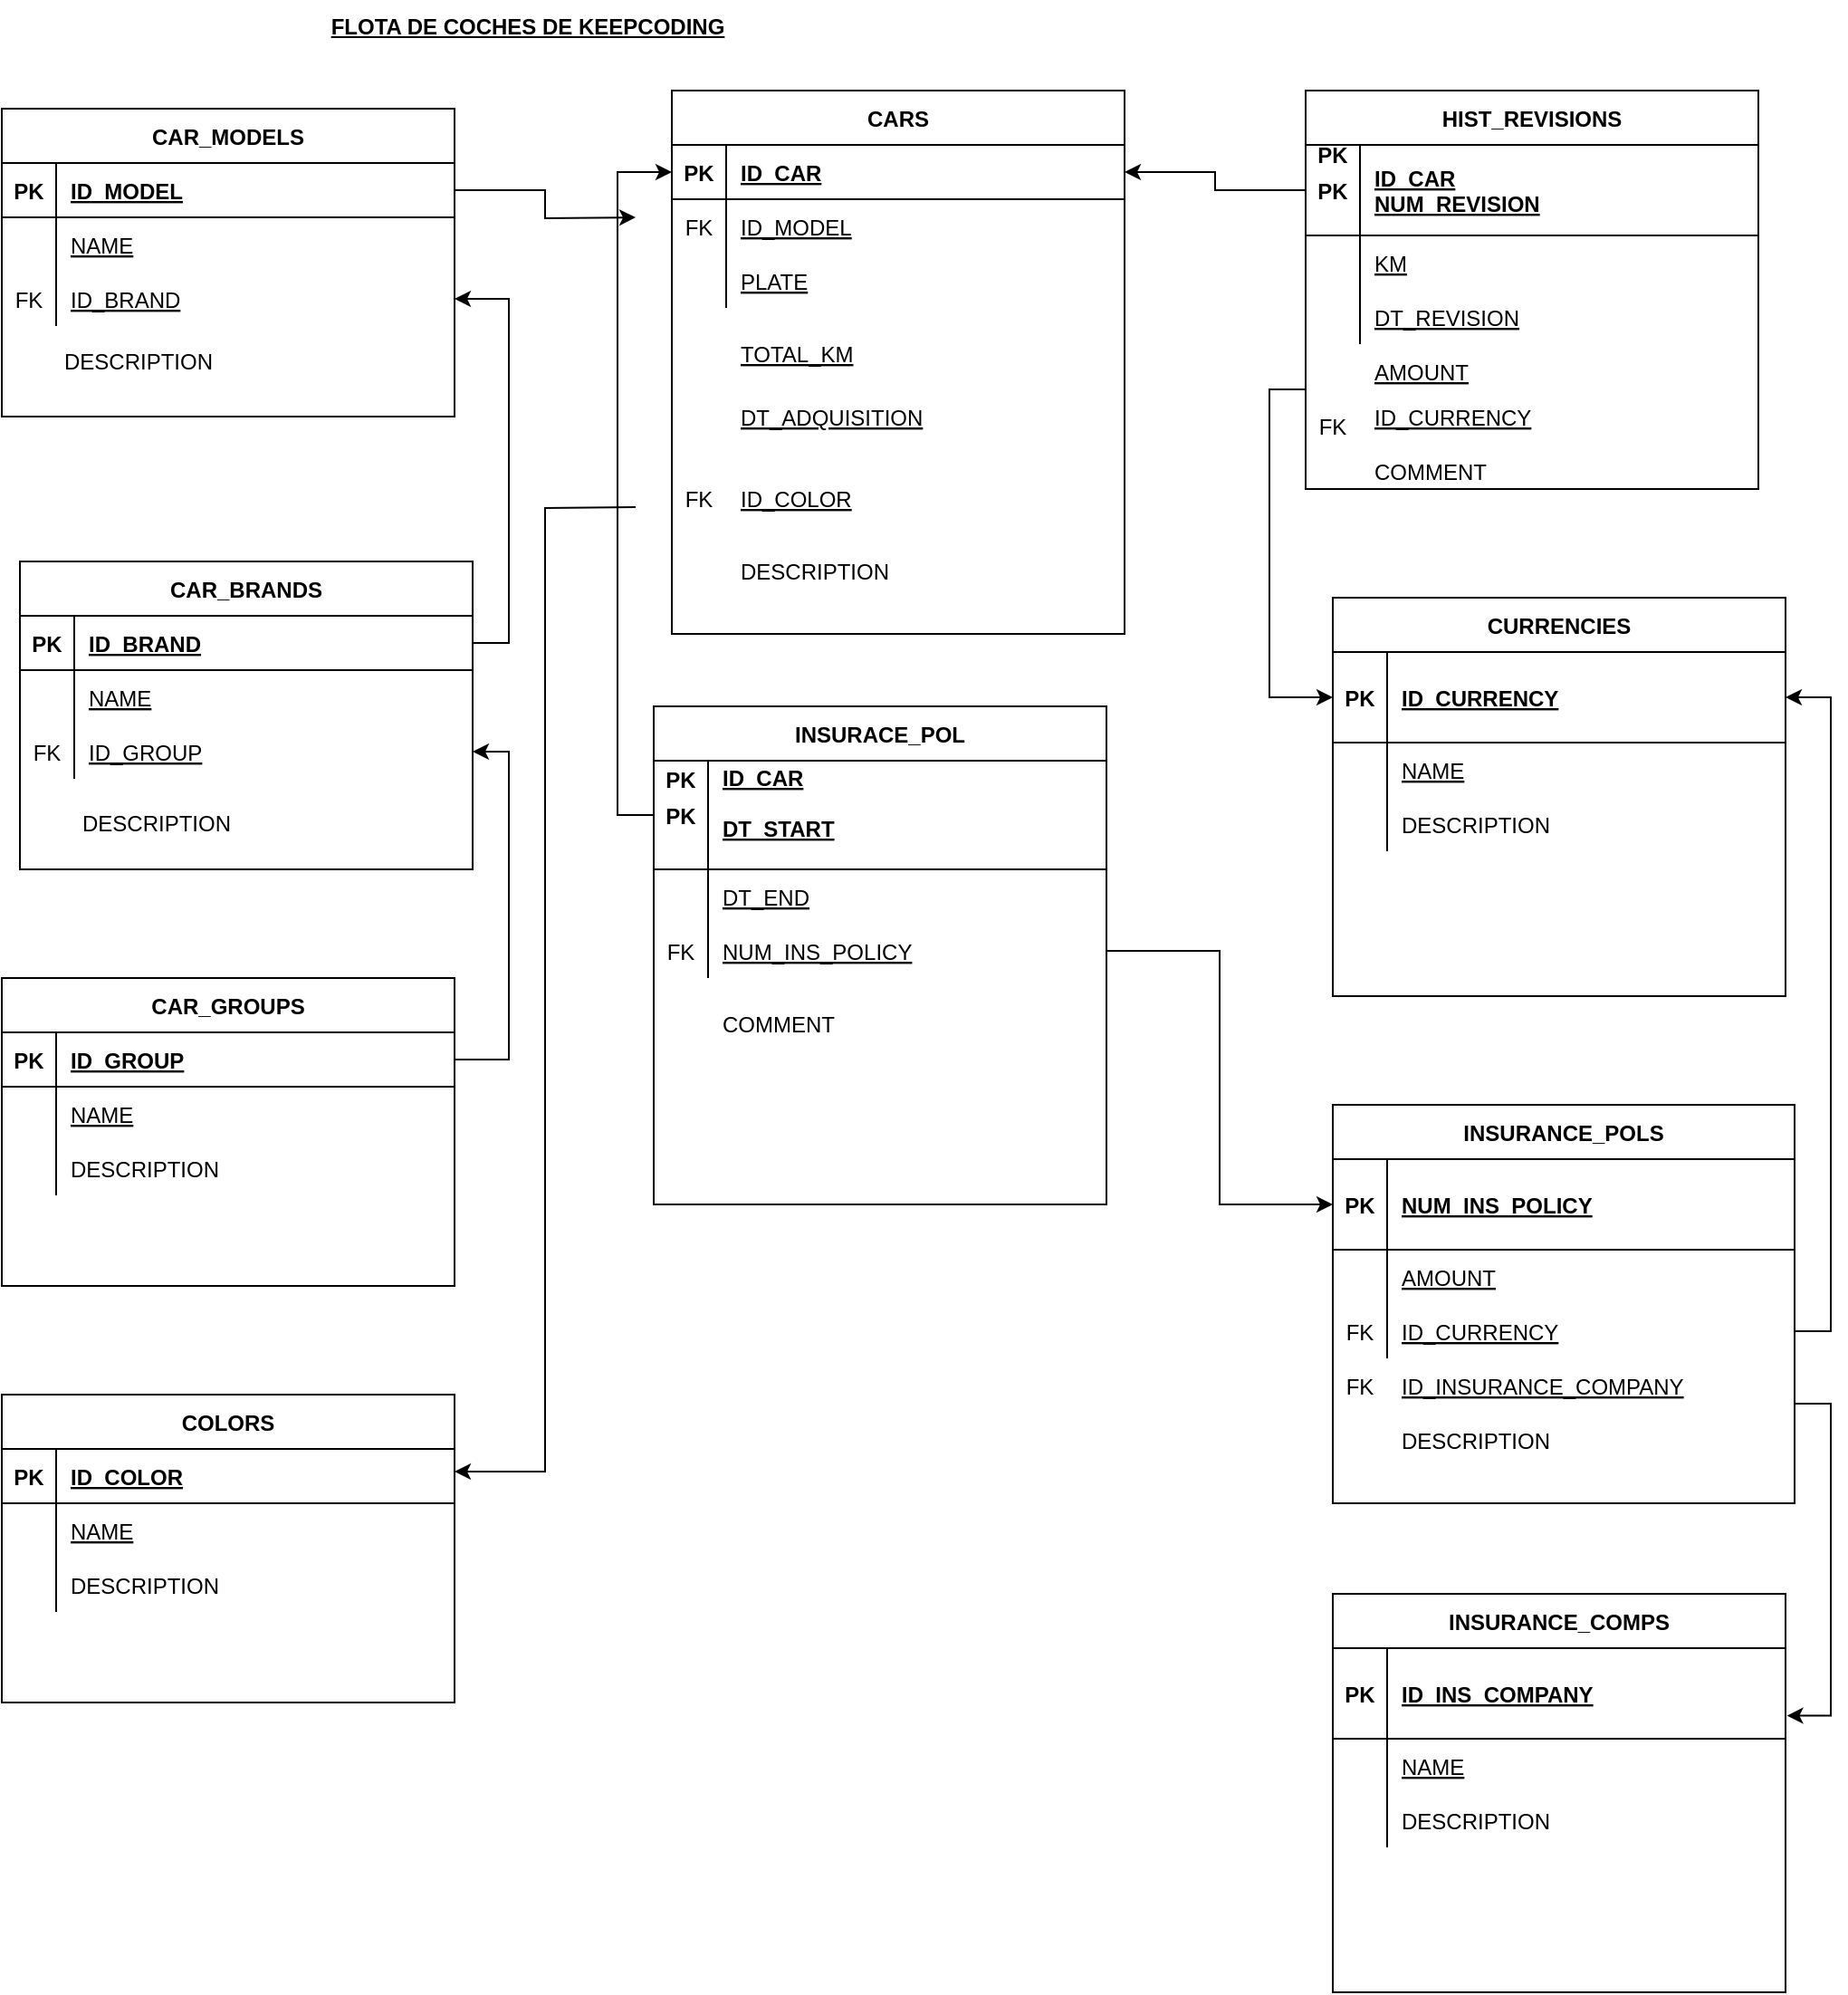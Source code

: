 <mxfile version="20.3.0" type="device"><diagram id="R2lEEEUBdFMjLlhIrx00" name="Page-1"><mxGraphModel dx="1346" dy="967" grid="1" gridSize="10" guides="0" tooltips="1" connect="1" arrows="1" fold="1" page="1" pageScale="1" pageWidth="850" pageHeight="1100" math="0" shadow="0" extFonts="Permanent Marker^https://fonts.googleapis.com/css?family=Permanent+Marker"><root><mxCell id="0"/><mxCell id="1" parent="0"/><mxCell id="C-vyLk0tnHw3VtMMgP7b-2" value="CAR_MODELS" style="shape=table;startSize=30;container=1;collapsible=1;childLayout=tableLayout;fixedRows=1;rowLines=0;fontStyle=1;align=center;resizeLast=1;" parent="1" vertex="1"><mxGeometry x="160" y="90" width="250" height="170" as="geometry"/></mxCell><mxCell id="C-vyLk0tnHw3VtMMgP7b-3" value="" style="shape=partialRectangle;collapsible=0;dropTarget=0;pointerEvents=0;fillColor=none;points=[[0,0.5],[1,0.5]];portConstraint=eastwest;top=0;left=0;right=0;bottom=1;" parent="C-vyLk0tnHw3VtMMgP7b-2" vertex="1"><mxGeometry y="30" width="250" height="30" as="geometry"/></mxCell><mxCell id="C-vyLk0tnHw3VtMMgP7b-4" value="PK" style="shape=partialRectangle;overflow=hidden;connectable=0;fillColor=none;top=0;left=0;bottom=0;right=0;fontStyle=1;" parent="C-vyLk0tnHw3VtMMgP7b-3" vertex="1"><mxGeometry width="30" height="30" as="geometry"><mxRectangle width="30" height="30" as="alternateBounds"/></mxGeometry></mxCell><mxCell id="C-vyLk0tnHw3VtMMgP7b-5" value="ID_MODEL" style="shape=partialRectangle;overflow=hidden;connectable=0;fillColor=none;top=0;left=0;bottom=0;right=0;align=left;spacingLeft=6;fontStyle=5;" parent="C-vyLk0tnHw3VtMMgP7b-3" vertex="1"><mxGeometry x="30" width="220" height="30" as="geometry"><mxRectangle width="220" height="30" as="alternateBounds"/></mxGeometry></mxCell><mxCell id="C-vyLk0tnHw3VtMMgP7b-6" value="" style="shape=partialRectangle;collapsible=0;dropTarget=0;pointerEvents=0;fillColor=none;points=[[0,0.5],[1,0.5]];portConstraint=eastwest;top=0;left=0;right=0;bottom=0;" parent="C-vyLk0tnHw3VtMMgP7b-2" vertex="1"><mxGeometry y="60" width="250" height="30" as="geometry"/></mxCell><mxCell id="C-vyLk0tnHw3VtMMgP7b-7" value="" style="shape=partialRectangle;overflow=hidden;connectable=0;fillColor=none;top=0;left=0;bottom=0;right=0;" parent="C-vyLk0tnHw3VtMMgP7b-6" vertex="1"><mxGeometry width="30" height="30" as="geometry"><mxRectangle width="30" height="30" as="alternateBounds"/></mxGeometry></mxCell><mxCell id="C-vyLk0tnHw3VtMMgP7b-8" value="NAME" style="shape=partialRectangle;overflow=hidden;connectable=0;fillColor=none;top=0;left=0;bottom=0;right=0;align=left;spacingLeft=6;fontStyle=4" parent="C-vyLk0tnHw3VtMMgP7b-6" vertex="1"><mxGeometry x="30" width="220" height="30" as="geometry"><mxRectangle width="220" height="30" as="alternateBounds"/></mxGeometry></mxCell><mxCell id="C-vyLk0tnHw3VtMMgP7b-9" value="" style="shape=partialRectangle;collapsible=0;dropTarget=0;pointerEvents=0;fillColor=none;points=[[0,0.5],[1,0.5]];portConstraint=eastwest;top=0;left=0;right=0;bottom=0;" parent="C-vyLk0tnHw3VtMMgP7b-2" vertex="1"><mxGeometry y="90" width="250" height="30" as="geometry"/></mxCell><mxCell id="C-vyLk0tnHw3VtMMgP7b-10" value="FK" style="shape=partialRectangle;overflow=hidden;connectable=0;fillColor=none;top=0;left=0;bottom=0;right=0;" parent="C-vyLk0tnHw3VtMMgP7b-9" vertex="1"><mxGeometry width="30" height="30" as="geometry"><mxRectangle width="30" height="30" as="alternateBounds"/></mxGeometry></mxCell><mxCell id="C-vyLk0tnHw3VtMMgP7b-11" value="ID_BRAND" style="shape=partialRectangle;overflow=hidden;connectable=0;fillColor=none;top=0;left=0;bottom=0;right=0;align=left;spacingLeft=6;fontStyle=4" parent="C-vyLk0tnHw3VtMMgP7b-9" vertex="1"><mxGeometry x="30" width="220" height="30" as="geometry"><mxRectangle width="220" height="30" as="alternateBounds"/></mxGeometry></mxCell><mxCell id="Ns9r6JeJ-FynooU3kbEo-1" value="&lt;b&gt;&lt;u&gt;FLOTA DE COCHES DE KEEPCODING&lt;/u&gt;&lt;/b&gt;" style="text;html=1;resizable=0;autosize=1;align=center;verticalAlign=middle;points=[];fillColor=none;strokeColor=none;rounded=0;" vertex="1" parent="1"><mxGeometry x="330" y="30" width="240" height="30" as="geometry"/></mxCell><mxCell id="Ns9r6JeJ-FynooU3kbEo-16" value="DESCRIPTION" style="text;html=1;resizable=0;autosize=1;align=center;verticalAlign=middle;points=[];fillColor=none;strokeColor=none;rounded=0;" vertex="1" parent="1"><mxGeometry x="180" y="215" width="110" height="30" as="geometry"/></mxCell><mxCell id="Ns9r6JeJ-FynooU3kbEo-17" value="CAR_BRANDS" style="shape=table;startSize=30;container=1;collapsible=1;childLayout=tableLayout;fixedRows=1;rowLines=0;fontStyle=1;align=center;resizeLast=1;" vertex="1" parent="1"><mxGeometry x="170" y="340" width="250" height="170" as="geometry"/></mxCell><mxCell id="Ns9r6JeJ-FynooU3kbEo-18" value="" style="shape=partialRectangle;collapsible=0;dropTarget=0;pointerEvents=0;fillColor=none;points=[[0,0.5],[1,0.5]];portConstraint=eastwest;top=0;left=0;right=0;bottom=1;" vertex="1" parent="Ns9r6JeJ-FynooU3kbEo-17"><mxGeometry y="30" width="250" height="30" as="geometry"/></mxCell><mxCell id="Ns9r6JeJ-FynooU3kbEo-19" value="PK" style="shape=partialRectangle;overflow=hidden;connectable=0;fillColor=none;top=0;left=0;bottom=0;right=0;fontStyle=1;" vertex="1" parent="Ns9r6JeJ-FynooU3kbEo-18"><mxGeometry width="30" height="30" as="geometry"><mxRectangle width="30" height="30" as="alternateBounds"/></mxGeometry></mxCell><mxCell id="Ns9r6JeJ-FynooU3kbEo-20" value="ID_BRAND" style="shape=partialRectangle;overflow=hidden;connectable=0;fillColor=none;top=0;left=0;bottom=0;right=0;align=left;spacingLeft=6;fontStyle=5;" vertex="1" parent="Ns9r6JeJ-FynooU3kbEo-18"><mxGeometry x="30" width="220" height="30" as="geometry"><mxRectangle width="220" height="30" as="alternateBounds"/></mxGeometry></mxCell><mxCell id="Ns9r6JeJ-FynooU3kbEo-21" value="" style="shape=partialRectangle;collapsible=0;dropTarget=0;pointerEvents=0;fillColor=none;points=[[0,0.5],[1,0.5]];portConstraint=eastwest;top=0;left=0;right=0;bottom=0;" vertex="1" parent="Ns9r6JeJ-FynooU3kbEo-17"><mxGeometry y="60" width="250" height="30" as="geometry"/></mxCell><mxCell id="Ns9r6JeJ-FynooU3kbEo-22" value="" style="shape=partialRectangle;overflow=hidden;connectable=0;fillColor=none;top=0;left=0;bottom=0;right=0;" vertex="1" parent="Ns9r6JeJ-FynooU3kbEo-21"><mxGeometry width="30" height="30" as="geometry"><mxRectangle width="30" height="30" as="alternateBounds"/></mxGeometry></mxCell><mxCell id="Ns9r6JeJ-FynooU3kbEo-23" value="NAME" style="shape=partialRectangle;overflow=hidden;connectable=0;fillColor=none;top=0;left=0;bottom=0;right=0;align=left;spacingLeft=6;fontStyle=4" vertex="1" parent="Ns9r6JeJ-FynooU3kbEo-21"><mxGeometry x="30" width="220" height="30" as="geometry"><mxRectangle width="220" height="30" as="alternateBounds"/></mxGeometry></mxCell><mxCell id="Ns9r6JeJ-FynooU3kbEo-24" value="" style="shape=partialRectangle;collapsible=0;dropTarget=0;pointerEvents=0;fillColor=none;points=[[0,0.5],[1,0.5]];portConstraint=eastwest;top=0;left=0;right=0;bottom=0;" vertex="1" parent="Ns9r6JeJ-FynooU3kbEo-17"><mxGeometry y="90" width="250" height="30" as="geometry"/></mxCell><mxCell id="Ns9r6JeJ-FynooU3kbEo-25" value="FK" style="shape=partialRectangle;overflow=hidden;connectable=0;fillColor=none;top=0;left=0;bottom=0;right=0;" vertex="1" parent="Ns9r6JeJ-FynooU3kbEo-24"><mxGeometry width="30" height="30" as="geometry"><mxRectangle width="30" height="30" as="alternateBounds"/></mxGeometry></mxCell><mxCell id="Ns9r6JeJ-FynooU3kbEo-26" value="ID_GROUP" style="shape=partialRectangle;overflow=hidden;connectable=0;fillColor=none;top=0;left=0;bottom=0;right=0;align=left;spacingLeft=6;fontStyle=4" vertex="1" parent="Ns9r6JeJ-FynooU3kbEo-24"><mxGeometry x="30" width="220" height="30" as="geometry"><mxRectangle width="220" height="30" as="alternateBounds"/></mxGeometry></mxCell><mxCell id="Ns9r6JeJ-FynooU3kbEo-27" value="DESCRIPTION" style="text;html=1;resizable=0;autosize=1;align=center;verticalAlign=middle;points=[];fillColor=none;strokeColor=none;rounded=0;" vertex="1" parent="1"><mxGeometry x="190" y="470" width="110" height="30" as="geometry"/></mxCell><mxCell id="Ns9r6JeJ-FynooU3kbEo-28" value="CAR_GROUPS" style="shape=table;startSize=30;container=1;collapsible=1;childLayout=tableLayout;fixedRows=1;rowLines=0;fontStyle=1;align=center;resizeLast=1;" vertex="1" parent="1"><mxGeometry x="160" y="570" width="250" height="170" as="geometry"/></mxCell><mxCell id="Ns9r6JeJ-FynooU3kbEo-29" value="" style="shape=partialRectangle;collapsible=0;dropTarget=0;pointerEvents=0;fillColor=none;points=[[0,0.5],[1,0.5]];portConstraint=eastwest;top=0;left=0;right=0;bottom=1;" vertex="1" parent="Ns9r6JeJ-FynooU3kbEo-28"><mxGeometry y="30" width="250" height="30" as="geometry"/></mxCell><mxCell id="Ns9r6JeJ-FynooU3kbEo-30" value="PK" style="shape=partialRectangle;overflow=hidden;connectable=0;fillColor=none;top=0;left=0;bottom=0;right=0;fontStyle=1;" vertex="1" parent="Ns9r6JeJ-FynooU3kbEo-29"><mxGeometry width="30" height="30" as="geometry"><mxRectangle width="30" height="30" as="alternateBounds"/></mxGeometry></mxCell><mxCell id="Ns9r6JeJ-FynooU3kbEo-31" value="ID_GROUP" style="shape=partialRectangle;overflow=hidden;connectable=0;fillColor=none;top=0;left=0;bottom=0;right=0;align=left;spacingLeft=6;fontStyle=5;" vertex="1" parent="Ns9r6JeJ-FynooU3kbEo-29"><mxGeometry x="30" width="220" height="30" as="geometry"><mxRectangle width="220" height="30" as="alternateBounds"/></mxGeometry></mxCell><mxCell id="Ns9r6JeJ-FynooU3kbEo-32" value="" style="shape=partialRectangle;collapsible=0;dropTarget=0;pointerEvents=0;fillColor=none;points=[[0,0.5],[1,0.5]];portConstraint=eastwest;top=0;left=0;right=0;bottom=0;" vertex="1" parent="Ns9r6JeJ-FynooU3kbEo-28"><mxGeometry y="60" width="250" height="30" as="geometry"/></mxCell><mxCell id="Ns9r6JeJ-FynooU3kbEo-33" value="" style="shape=partialRectangle;overflow=hidden;connectable=0;fillColor=none;top=0;left=0;bottom=0;right=0;" vertex="1" parent="Ns9r6JeJ-FynooU3kbEo-32"><mxGeometry width="30" height="30" as="geometry"><mxRectangle width="30" height="30" as="alternateBounds"/></mxGeometry></mxCell><mxCell id="Ns9r6JeJ-FynooU3kbEo-34" value="NAME" style="shape=partialRectangle;overflow=hidden;connectable=0;fillColor=none;top=0;left=0;bottom=0;right=0;align=left;spacingLeft=6;fontStyle=4" vertex="1" parent="Ns9r6JeJ-FynooU3kbEo-32"><mxGeometry x="30" width="220" height="30" as="geometry"><mxRectangle width="220" height="30" as="alternateBounds"/></mxGeometry></mxCell><mxCell id="Ns9r6JeJ-FynooU3kbEo-35" value="" style="shape=partialRectangle;collapsible=0;dropTarget=0;pointerEvents=0;fillColor=none;points=[[0,0.5],[1,0.5]];portConstraint=eastwest;top=0;left=0;right=0;bottom=0;" vertex="1" parent="Ns9r6JeJ-FynooU3kbEo-28"><mxGeometry y="90" width="250" height="30" as="geometry"/></mxCell><mxCell id="Ns9r6JeJ-FynooU3kbEo-36" value="" style="shape=partialRectangle;overflow=hidden;connectable=0;fillColor=none;top=0;left=0;bottom=0;right=0;" vertex="1" parent="Ns9r6JeJ-FynooU3kbEo-35"><mxGeometry width="30" height="30" as="geometry"><mxRectangle width="30" height="30" as="alternateBounds"/></mxGeometry></mxCell><mxCell id="Ns9r6JeJ-FynooU3kbEo-37" value="DESCRIPTION" style="shape=partialRectangle;overflow=hidden;connectable=0;fillColor=none;top=0;left=0;bottom=0;right=0;align=left;spacingLeft=6;fontStyle=0" vertex="1" parent="Ns9r6JeJ-FynooU3kbEo-35"><mxGeometry x="30" width="220" height="30" as="geometry"><mxRectangle width="220" height="30" as="alternateBounds"/></mxGeometry></mxCell><mxCell id="Ns9r6JeJ-FynooU3kbEo-38" value="COLORS" style="shape=table;startSize=30;container=1;collapsible=1;childLayout=tableLayout;fixedRows=1;rowLines=0;fontStyle=1;align=center;resizeLast=1;" vertex="1" parent="1"><mxGeometry x="160" y="800" width="250" height="170" as="geometry"/></mxCell><mxCell id="Ns9r6JeJ-FynooU3kbEo-139" style="edgeStyle=orthogonalEdgeStyle;rounded=0;orthogonalLoop=1;jettySize=auto;html=1;entryX=1;entryY=0.25;entryDx=0;entryDy=0;" edge="1" parent="Ns9r6JeJ-FynooU3kbEo-38" target="Ns9r6JeJ-FynooU3kbEo-38"><mxGeometry relative="1" as="geometry"><mxPoint x="350" y="-490" as="sourcePoint"/></mxGeometry></mxCell><mxCell id="Ns9r6JeJ-FynooU3kbEo-39" value="" style="shape=partialRectangle;collapsible=0;dropTarget=0;pointerEvents=0;fillColor=none;points=[[0,0.5],[1,0.5]];portConstraint=eastwest;top=0;left=0;right=0;bottom=1;" vertex="1" parent="Ns9r6JeJ-FynooU3kbEo-38"><mxGeometry y="30" width="250" height="30" as="geometry"/></mxCell><mxCell id="Ns9r6JeJ-FynooU3kbEo-40" value="PK" style="shape=partialRectangle;overflow=hidden;connectable=0;fillColor=none;top=0;left=0;bottom=0;right=0;fontStyle=1;" vertex="1" parent="Ns9r6JeJ-FynooU3kbEo-39"><mxGeometry width="30" height="30" as="geometry"><mxRectangle width="30" height="30" as="alternateBounds"/></mxGeometry></mxCell><mxCell id="Ns9r6JeJ-FynooU3kbEo-41" value="ID_COLOR" style="shape=partialRectangle;overflow=hidden;connectable=0;fillColor=none;top=0;left=0;bottom=0;right=0;align=left;spacingLeft=6;fontStyle=5;" vertex="1" parent="Ns9r6JeJ-FynooU3kbEo-39"><mxGeometry x="30" width="220" height="30" as="geometry"><mxRectangle width="220" height="30" as="alternateBounds"/></mxGeometry></mxCell><mxCell id="Ns9r6JeJ-FynooU3kbEo-42" value="" style="shape=partialRectangle;collapsible=0;dropTarget=0;pointerEvents=0;fillColor=none;points=[[0,0.5],[1,0.5]];portConstraint=eastwest;top=0;left=0;right=0;bottom=0;" vertex="1" parent="Ns9r6JeJ-FynooU3kbEo-38"><mxGeometry y="60" width="250" height="30" as="geometry"/></mxCell><mxCell id="Ns9r6JeJ-FynooU3kbEo-43" value="" style="shape=partialRectangle;overflow=hidden;connectable=0;fillColor=none;top=0;left=0;bottom=0;right=0;" vertex="1" parent="Ns9r6JeJ-FynooU3kbEo-42"><mxGeometry width="30" height="30" as="geometry"><mxRectangle width="30" height="30" as="alternateBounds"/></mxGeometry></mxCell><mxCell id="Ns9r6JeJ-FynooU3kbEo-44" value="NAME" style="shape=partialRectangle;overflow=hidden;connectable=0;fillColor=none;top=0;left=0;bottom=0;right=0;align=left;spacingLeft=6;fontStyle=4" vertex="1" parent="Ns9r6JeJ-FynooU3kbEo-42"><mxGeometry x="30" width="220" height="30" as="geometry"><mxRectangle width="220" height="30" as="alternateBounds"/></mxGeometry></mxCell><mxCell id="Ns9r6JeJ-FynooU3kbEo-45" value="" style="shape=partialRectangle;collapsible=0;dropTarget=0;pointerEvents=0;fillColor=none;points=[[0,0.5],[1,0.5]];portConstraint=eastwest;top=0;left=0;right=0;bottom=0;" vertex="1" parent="Ns9r6JeJ-FynooU3kbEo-38"><mxGeometry y="90" width="250" height="30" as="geometry"/></mxCell><mxCell id="Ns9r6JeJ-FynooU3kbEo-46" value="" style="shape=partialRectangle;overflow=hidden;connectable=0;fillColor=none;top=0;left=0;bottom=0;right=0;" vertex="1" parent="Ns9r6JeJ-FynooU3kbEo-45"><mxGeometry width="30" height="30" as="geometry"><mxRectangle width="30" height="30" as="alternateBounds"/></mxGeometry></mxCell><mxCell id="Ns9r6JeJ-FynooU3kbEo-47" value="DESCRIPTION" style="shape=partialRectangle;overflow=hidden;connectable=0;fillColor=none;top=0;left=0;bottom=0;right=0;align=left;spacingLeft=6;fontStyle=0" vertex="1" parent="Ns9r6JeJ-FynooU3kbEo-45"><mxGeometry x="30" width="220" height="30" as="geometry"><mxRectangle width="220" height="30" as="alternateBounds"/></mxGeometry></mxCell><mxCell id="Ns9r6JeJ-FynooU3kbEo-48" value="CARS" style="shape=table;startSize=30;container=1;collapsible=1;childLayout=tableLayout;fixedRows=1;rowLines=0;fontStyle=1;align=center;resizeLast=1;" vertex="1" parent="1"><mxGeometry x="530" y="80" width="250" height="300" as="geometry"/></mxCell><mxCell id="Ns9r6JeJ-FynooU3kbEo-49" value="" style="shape=partialRectangle;collapsible=0;dropTarget=0;pointerEvents=0;fillColor=none;points=[[0,0.5],[1,0.5]];portConstraint=eastwest;top=0;left=0;right=0;bottom=1;" vertex="1" parent="Ns9r6JeJ-FynooU3kbEo-48"><mxGeometry y="30" width="250" height="30" as="geometry"/></mxCell><mxCell id="Ns9r6JeJ-FynooU3kbEo-50" value="PK" style="shape=partialRectangle;overflow=hidden;connectable=0;fillColor=none;top=0;left=0;bottom=0;right=0;fontStyle=1;" vertex="1" parent="Ns9r6JeJ-FynooU3kbEo-49"><mxGeometry width="30" height="30" as="geometry"><mxRectangle width="30" height="30" as="alternateBounds"/></mxGeometry></mxCell><mxCell id="Ns9r6JeJ-FynooU3kbEo-51" value="ID_CAR" style="shape=partialRectangle;overflow=hidden;connectable=0;fillColor=none;top=0;left=0;bottom=0;right=0;align=left;spacingLeft=6;fontStyle=5;" vertex="1" parent="Ns9r6JeJ-FynooU3kbEo-49"><mxGeometry x="30" width="220" height="30" as="geometry"><mxRectangle width="220" height="30" as="alternateBounds"/></mxGeometry></mxCell><mxCell id="Ns9r6JeJ-FynooU3kbEo-52" value="" style="shape=partialRectangle;collapsible=0;dropTarget=0;pointerEvents=0;fillColor=none;points=[[0,0.5],[1,0.5]];portConstraint=eastwest;top=0;left=0;right=0;bottom=0;" vertex="1" parent="Ns9r6JeJ-FynooU3kbEo-48"><mxGeometry y="60" width="250" height="30" as="geometry"/></mxCell><mxCell id="Ns9r6JeJ-FynooU3kbEo-53" value="" style="shape=partialRectangle;overflow=hidden;connectable=0;fillColor=none;top=0;left=0;bottom=0;right=0;" vertex="1" parent="Ns9r6JeJ-FynooU3kbEo-52"><mxGeometry width="30" height="30" as="geometry"><mxRectangle width="30" height="30" as="alternateBounds"/></mxGeometry></mxCell><mxCell id="Ns9r6JeJ-FynooU3kbEo-54" value="ID_MODEL" style="shape=partialRectangle;overflow=hidden;connectable=0;fillColor=none;top=0;left=0;bottom=0;right=0;align=left;spacingLeft=6;fontStyle=4" vertex="1" parent="Ns9r6JeJ-FynooU3kbEo-52"><mxGeometry x="30" width="220" height="30" as="geometry"><mxRectangle width="220" height="30" as="alternateBounds"/></mxGeometry></mxCell><mxCell id="Ns9r6JeJ-FynooU3kbEo-55" value="" style="shape=partialRectangle;collapsible=0;dropTarget=0;pointerEvents=0;fillColor=none;points=[[0,0.5],[1,0.5]];portConstraint=eastwest;top=0;left=0;right=0;bottom=0;" vertex="1" parent="Ns9r6JeJ-FynooU3kbEo-48"><mxGeometry y="90" width="250" height="30" as="geometry"/></mxCell><mxCell id="Ns9r6JeJ-FynooU3kbEo-56" value="" style="shape=partialRectangle;overflow=hidden;connectable=0;fillColor=none;top=0;left=0;bottom=0;right=0;" vertex="1" parent="Ns9r6JeJ-FynooU3kbEo-55"><mxGeometry width="30" height="30" as="geometry"><mxRectangle width="30" height="30" as="alternateBounds"/></mxGeometry></mxCell><mxCell id="Ns9r6JeJ-FynooU3kbEo-57" value="PLATE" style="shape=partialRectangle;overflow=hidden;connectable=0;fillColor=none;top=0;left=0;bottom=0;right=0;align=left;spacingLeft=6;fontStyle=4" vertex="1" parent="Ns9r6JeJ-FynooU3kbEo-55"><mxGeometry x="30" width="220" height="30" as="geometry"><mxRectangle width="220" height="30" as="alternateBounds"/></mxGeometry></mxCell><mxCell id="Ns9r6JeJ-FynooU3kbEo-142" style="edgeStyle=orthogonalEdgeStyle;rounded=0;orthogonalLoop=1;jettySize=auto;html=1;exitX=0;exitY=0.75;exitDx=0;exitDy=0;entryX=0;entryY=0.5;entryDx=0;entryDy=0;" edge="1" parent="1" source="Ns9r6JeJ-FynooU3kbEo-58" target="Ns9r6JeJ-FynooU3kbEo-93"><mxGeometry relative="1" as="geometry"/></mxCell><mxCell id="Ns9r6JeJ-FynooU3kbEo-58" value="HIST_REVISIONS" style="shape=table;startSize=30;container=1;collapsible=1;childLayout=tableLayout;fixedRows=1;rowLines=0;fontStyle=1;align=center;resizeLast=1;" vertex="1" parent="1"><mxGeometry x="880" y="80" width="250" height="220" as="geometry"/></mxCell><mxCell id="Ns9r6JeJ-FynooU3kbEo-59" value="" style="shape=partialRectangle;collapsible=0;dropTarget=0;pointerEvents=0;fillColor=none;points=[[0,0.5],[1,0.5]];portConstraint=eastwest;top=0;left=0;right=0;bottom=1;" vertex="1" parent="Ns9r6JeJ-FynooU3kbEo-58"><mxGeometry y="30" width="250" height="50" as="geometry"/></mxCell><mxCell id="Ns9r6JeJ-FynooU3kbEo-60" value="PK" style="shape=partialRectangle;overflow=hidden;connectable=0;fillColor=none;top=0;left=0;bottom=0;right=0;fontStyle=1;" vertex="1" parent="Ns9r6JeJ-FynooU3kbEo-59"><mxGeometry width="30" height="50" as="geometry"><mxRectangle width="30" height="50" as="alternateBounds"/></mxGeometry></mxCell><mxCell id="Ns9r6JeJ-FynooU3kbEo-61" value="ID_CAR&#10;NUM_REVISION" style="shape=partialRectangle;overflow=hidden;connectable=0;fillColor=none;top=0;left=0;bottom=0;right=0;align=left;spacingLeft=6;fontStyle=5;" vertex="1" parent="Ns9r6JeJ-FynooU3kbEo-59"><mxGeometry x="30" width="220" height="50" as="geometry"><mxRectangle width="220" height="50" as="alternateBounds"/></mxGeometry></mxCell><mxCell id="Ns9r6JeJ-FynooU3kbEo-62" value="" style="shape=partialRectangle;collapsible=0;dropTarget=0;pointerEvents=0;fillColor=none;points=[[0,0.5],[1,0.5]];portConstraint=eastwest;top=0;left=0;right=0;bottom=0;" vertex="1" parent="Ns9r6JeJ-FynooU3kbEo-58"><mxGeometry y="80" width="250" height="30" as="geometry"/></mxCell><mxCell id="Ns9r6JeJ-FynooU3kbEo-63" value="" style="shape=partialRectangle;overflow=hidden;connectable=0;fillColor=none;top=0;left=0;bottom=0;right=0;" vertex="1" parent="Ns9r6JeJ-FynooU3kbEo-62"><mxGeometry width="30" height="30" as="geometry"><mxRectangle width="30" height="30" as="alternateBounds"/></mxGeometry></mxCell><mxCell id="Ns9r6JeJ-FynooU3kbEo-64" value="KM" style="shape=partialRectangle;overflow=hidden;connectable=0;fillColor=none;top=0;left=0;bottom=0;right=0;align=left;spacingLeft=6;fontStyle=4" vertex="1" parent="Ns9r6JeJ-FynooU3kbEo-62"><mxGeometry x="30" width="220" height="30" as="geometry"><mxRectangle width="220" height="30" as="alternateBounds"/></mxGeometry></mxCell><mxCell id="Ns9r6JeJ-FynooU3kbEo-65" value="" style="shape=partialRectangle;collapsible=0;dropTarget=0;pointerEvents=0;fillColor=none;points=[[0,0.5],[1,0.5]];portConstraint=eastwest;top=0;left=0;right=0;bottom=0;" vertex="1" parent="Ns9r6JeJ-FynooU3kbEo-58"><mxGeometry y="110" width="250" height="30" as="geometry"/></mxCell><mxCell id="Ns9r6JeJ-FynooU3kbEo-66" value="" style="shape=partialRectangle;overflow=hidden;connectable=0;fillColor=none;top=0;left=0;bottom=0;right=0;" vertex="1" parent="Ns9r6JeJ-FynooU3kbEo-65"><mxGeometry width="30" height="30" as="geometry"><mxRectangle width="30" height="30" as="alternateBounds"/></mxGeometry></mxCell><mxCell id="Ns9r6JeJ-FynooU3kbEo-67" value="DT_REVISION" style="shape=partialRectangle;overflow=hidden;connectable=0;fillColor=none;top=0;left=0;bottom=0;right=0;align=left;spacingLeft=6;fontStyle=4" vertex="1" parent="Ns9r6JeJ-FynooU3kbEo-65"><mxGeometry x="30" width="220" height="30" as="geometry"><mxRectangle width="220" height="30" as="alternateBounds"/></mxGeometry></mxCell><mxCell id="Ns9r6JeJ-FynooU3kbEo-68" value="INSURACE_POL" style="shape=table;startSize=30;container=1;collapsible=1;childLayout=tableLayout;fixedRows=1;rowLines=0;fontStyle=1;align=center;resizeLast=1;" vertex="1" parent="1"><mxGeometry x="520" y="420" width="250" height="275" as="geometry"/></mxCell><mxCell id="Ns9r6JeJ-FynooU3kbEo-69" value="" style="shape=partialRectangle;collapsible=0;dropTarget=0;pointerEvents=0;fillColor=none;points=[[0,0.5],[1,0.5]];portConstraint=eastwest;top=0;left=0;right=0;bottom=1;" vertex="1" parent="Ns9r6JeJ-FynooU3kbEo-68"><mxGeometry y="30" width="250" height="60" as="geometry"/></mxCell><mxCell id="Ns9r6JeJ-FynooU3kbEo-70" value="PK" style="shape=partialRectangle;overflow=hidden;connectable=0;fillColor=none;top=0;left=0;bottom=0;right=0;fontStyle=1;" vertex="1" parent="Ns9r6JeJ-FynooU3kbEo-69"><mxGeometry width="30" height="60" as="geometry"><mxRectangle width="30" height="60" as="alternateBounds"/></mxGeometry></mxCell><mxCell id="Ns9r6JeJ-FynooU3kbEo-71" value="ID_CAR&#10;&#10;DT_START&#10;" style="shape=partialRectangle;overflow=hidden;connectable=0;fillColor=none;top=0;left=0;bottom=0;right=0;align=left;spacingLeft=6;fontStyle=5;" vertex="1" parent="Ns9r6JeJ-FynooU3kbEo-69"><mxGeometry x="30" width="220" height="60" as="geometry"><mxRectangle width="220" height="60" as="alternateBounds"/></mxGeometry></mxCell><mxCell id="Ns9r6JeJ-FynooU3kbEo-72" value="" style="shape=partialRectangle;collapsible=0;dropTarget=0;pointerEvents=0;fillColor=none;points=[[0,0.5],[1,0.5]];portConstraint=eastwest;top=0;left=0;right=0;bottom=0;" vertex="1" parent="Ns9r6JeJ-FynooU3kbEo-68"><mxGeometry y="90" width="250" height="30" as="geometry"/></mxCell><mxCell id="Ns9r6JeJ-FynooU3kbEo-73" value="" style="shape=partialRectangle;overflow=hidden;connectable=0;fillColor=none;top=0;left=0;bottom=0;right=0;" vertex="1" parent="Ns9r6JeJ-FynooU3kbEo-72"><mxGeometry width="30" height="30" as="geometry"><mxRectangle width="30" height="30" as="alternateBounds"/></mxGeometry></mxCell><mxCell id="Ns9r6JeJ-FynooU3kbEo-74" value="DT_END" style="shape=partialRectangle;overflow=hidden;connectable=0;fillColor=none;top=0;left=0;bottom=0;right=0;align=left;spacingLeft=6;fontStyle=4" vertex="1" parent="Ns9r6JeJ-FynooU3kbEo-72"><mxGeometry x="30" width="220" height="30" as="geometry"><mxRectangle width="220" height="30" as="alternateBounds"/></mxGeometry></mxCell><mxCell id="Ns9r6JeJ-FynooU3kbEo-75" value="" style="shape=partialRectangle;collapsible=0;dropTarget=0;pointerEvents=0;fillColor=none;points=[[0,0.5],[1,0.5]];portConstraint=eastwest;top=0;left=0;right=0;bottom=0;" vertex="1" parent="Ns9r6JeJ-FynooU3kbEo-68"><mxGeometry y="120" width="250" height="30" as="geometry"/></mxCell><mxCell id="Ns9r6JeJ-FynooU3kbEo-76" value="FK" style="shape=partialRectangle;overflow=hidden;connectable=0;fillColor=none;top=0;left=0;bottom=0;right=0;" vertex="1" parent="Ns9r6JeJ-FynooU3kbEo-75"><mxGeometry width="30" height="30" as="geometry"><mxRectangle width="30" height="30" as="alternateBounds"/></mxGeometry></mxCell><mxCell id="Ns9r6JeJ-FynooU3kbEo-77" value="NUM_INS_POLICY" style="shape=partialRectangle;overflow=hidden;connectable=0;fillColor=none;top=0;left=0;bottom=0;right=0;align=left;spacingLeft=6;fontStyle=4" vertex="1" parent="Ns9r6JeJ-FynooU3kbEo-75"><mxGeometry x="30" width="220" height="30" as="geometry"><mxRectangle width="220" height="30" as="alternateBounds"/></mxGeometry></mxCell><mxCell id="Ns9r6JeJ-FynooU3kbEo-78" value="FK" style="shape=partialRectangle;overflow=hidden;connectable=0;fillColor=none;top=0;left=0;bottom=0;right=0;" vertex="1" parent="1"><mxGeometry x="530" y="140" width="30" height="30" as="geometry"><mxRectangle width="30" height="30" as="alternateBounds"/></mxGeometry></mxCell><mxCell id="Ns9r6JeJ-FynooU3kbEo-79" value="TOTAL_KM" style="shape=partialRectangle;overflow=hidden;connectable=0;fillColor=none;top=0;left=0;bottom=0;right=0;align=left;spacingLeft=6;fontStyle=4" vertex="1" parent="1"><mxGeometry x="560" y="210" width="220" height="30" as="geometry"><mxRectangle width="220" height="30" as="alternateBounds"/></mxGeometry></mxCell><mxCell id="Ns9r6JeJ-FynooU3kbEo-80" value="DT_ADQUISITION" style="shape=partialRectangle;overflow=hidden;connectable=0;fillColor=none;top=0;left=0;bottom=0;right=0;align=left;spacingLeft=6;fontStyle=4" vertex="1" parent="1"><mxGeometry x="560" y="245" width="220" height="30" as="geometry"><mxRectangle width="220" height="30" as="alternateBounds"/></mxGeometry></mxCell><mxCell id="Ns9r6JeJ-FynooU3kbEo-81" value="ID_COLOR" style="shape=partialRectangle;overflow=hidden;connectable=0;fillColor=none;top=0;left=0;bottom=0;right=0;align=left;spacingLeft=6;fontStyle=4" vertex="1" parent="1"><mxGeometry x="560" y="290" width="220" height="30" as="geometry"><mxRectangle width="220" height="30" as="alternateBounds"/></mxGeometry></mxCell><mxCell id="Ns9r6JeJ-FynooU3kbEo-82" value="DESCRIPTION" style="shape=partialRectangle;overflow=hidden;connectable=0;fillColor=none;top=0;left=0;bottom=0;right=0;align=left;spacingLeft=6;fontStyle=0" vertex="1" parent="1"><mxGeometry x="560" y="330" width="220" height="30" as="geometry"><mxRectangle width="220" height="30" as="alternateBounds"/></mxGeometry></mxCell><mxCell id="Ns9r6JeJ-FynooU3kbEo-83" value="FK" style="shape=partialRectangle;overflow=hidden;connectable=0;fillColor=none;top=0;left=0;bottom=0;right=0;" vertex="1" parent="1"><mxGeometry x="530" y="290" width="30" height="30" as="geometry"><mxRectangle width="30" height="30" as="alternateBounds"/></mxGeometry></mxCell><mxCell id="Ns9r6JeJ-FynooU3kbEo-84" value="PK" style="shape=partialRectangle;overflow=hidden;connectable=0;fillColor=none;top=0;left=0;bottom=0;right=0;fontStyle=1;" vertex="1" parent="1"><mxGeometry x="520" y="430" width="30" height="60" as="geometry"><mxRectangle width="30" height="60" as="alternateBounds"/></mxGeometry></mxCell><mxCell id="Ns9r6JeJ-FynooU3kbEo-85" value="COMMENT" style="shape=partialRectangle;overflow=hidden;connectable=0;fillColor=none;top=0;left=0;bottom=0;right=0;align=left;spacingLeft=6;fontStyle=0" vertex="1" parent="1"><mxGeometry x="550" y="580" width="220" height="30" as="geometry"><mxRectangle width="220" height="30" as="alternateBounds"/></mxGeometry></mxCell><mxCell id="Ns9r6JeJ-FynooU3kbEo-86" value="PK" style="shape=partialRectangle;overflow=hidden;connectable=0;fillColor=none;top=0;left=0;bottom=0;right=0;fontStyle=1;" vertex="1" parent="1"><mxGeometry x="880" y="90" width="30" height="50" as="geometry"><mxRectangle width="30" height="50" as="alternateBounds"/></mxGeometry></mxCell><mxCell id="Ns9r6JeJ-FynooU3kbEo-87" value="ID_CURRENCY" style="shape=partialRectangle;overflow=hidden;connectable=0;fillColor=none;top=0;left=0;bottom=0;right=0;align=left;spacingLeft=6;fontStyle=4" vertex="1" parent="1"><mxGeometry x="910" y="245" width="220" height="30" as="geometry"><mxRectangle width="220" height="30" as="alternateBounds"/></mxGeometry></mxCell><mxCell id="Ns9r6JeJ-FynooU3kbEo-88" value="COMMENT" style="shape=partialRectangle;overflow=hidden;connectable=0;fillColor=none;top=0;left=0;bottom=0;right=0;align=left;spacingLeft=6;fontStyle=0" vertex="1" parent="1"><mxGeometry x="910" y="275" width="220" height="30" as="geometry"><mxRectangle width="220" height="30" as="alternateBounds"/></mxGeometry></mxCell><mxCell id="Ns9r6JeJ-FynooU3kbEo-90" value="AMOUNT" style="shape=partialRectangle;overflow=hidden;connectable=0;fillColor=none;top=0;left=0;bottom=0;right=0;align=left;spacingLeft=6;fontStyle=4" vertex="1" parent="1"><mxGeometry x="910" y="220" width="220" height="30" as="geometry"><mxRectangle width="220" height="30" as="alternateBounds"/></mxGeometry></mxCell><mxCell id="Ns9r6JeJ-FynooU3kbEo-91" value="FK" style="shape=partialRectangle;overflow=hidden;connectable=0;fillColor=none;top=0;left=0;bottom=0;right=0;" vertex="1" parent="1"><mxGeometry x="880" y="250" width="30" height="30" as="geometry"><mxRectangle width="30" height="30" as="alternateBounds"/></mxGeometry></mxCell><mxCell id="Ns9r6JeJ-FynooU3kbEo-92" value="CURRENCIES" style="shape=table;startSize=30;container=1;collapsible=1;childLayout=tableLayout;fixedRows=1;rowLines=0;fontStyle=1;align=center;resizeLast=1;" vertex="1" parent="1"><mxGeometry x="895" y="360" width="250" height="220" as="geometry"/></mxCell><mxCell id="Ns9r6JeJ-FynooU3kbEo-93" value="" style="shape=partialRectangle;collapsible=0;dropTarget=0;pointerEvents=0;fillColor=none;points=[[0,0.5],[1,0.5]];portConstraint=eastwest;top=0;left=0;right=0;bottom=1;" vertex="1" parent="Ns9r6JeJ-FynooU3kbEo-92"><mxGeometry y="30" width="250" height="50" as="geometry"/></mxCell><mxCell id="Ns9r6JeJ-FynooU3kbEo-94" value="PK" style="shape=partialRectangle;overflow=hidden;connectable=0;fillColor=none;top=0;left=0;bottom=0;right=0;fontStyle=1;" vertex="1" parent="Ns9r6JeJ-FynooU3kbEo-93"><mxGeometry width="30" height="50" as="geometry"><mxRectangle width="30" height="50" as="alternateBounds"/></mxGeometry></mxCell><mxCell id="Ns9r6JeJ-FynooU3kbEo-95" value="ID_CURRENCY" style="shape=partialRectangle;overflow=hidden;connectable=0;fillColor=none;top=0;left=0;bottom=0;right=0;align=left;spacingLeft=6;fontStyle=5;" vertex="1" parent="Ns9r6JeJ-FynooU3kbEo-93"><mxGeometry x="30" width="220" height="50" as="geometry"><mxRectangle width="220" height="50" as="alternateBounds"/></mxGeometry></mxCell><mxCell id="Ns9r6JeJ-FynooU3kbEo-96" value="" style="shape=partialRectangle;collapsible=0;dropTarget=0;pointerEvents=0;fillColor=none;points=[[0,0.5],[1,0.5]];portConstraint=eastwest;top=0;left=0;right=0;bottom=0;" vertex="1" parent="Ns9r6JeJ-FynooU3kbEo-92"><mxGeometry y="80" width="250" height="30" as="geometry"/></mxCell><mxCell id="Ns9r6JeJ-FynooU3kbEo-97" value="" style="shape=partialRectangle;overflow=hidden;connectable=0;fillColor=none;top=0;left=0;bottom=0;right=0;" vertex="1" parent="Ns9r6JeJ-FynooU3kbEo-96"><mxGeometry width="30" height="30" as="geometry"><mxRectangle width="30" height="30" as="alternateBounds"/></mxGeometry></mxCell><mxCell id="Ns9r6JeJ-FynooU3kbEo-98" value="NAME" style="shape=partialRectangle;overflow=hidden;connectable=0;fillColor=none;top=0;left=0;bottom=0;right=0;align=left;spacingLeft=6;fontStyle=4" vertex="1" parent="Ns9r6JeJ-FynooU3kbEo-96"><mxGeometry x="30" width="220" height="30" as="geometry"><mxRectangle width="220" height="30" as="alternateBounds"/></mxGeometry></mxCell><mxCell id="Ns9r6JeJ-FynooU3kbEo-99" value="" style="shape=partialRectangle;collapsible=0;dropTarget=0;pointerEvents=0;fillColor=none;points=[[0,0.5],[1,0.5]];portConstraint=eastwest;top=0;left=0;right=0;bottom=0;" vertex="1" parent="Ns9r6JeJ-FynooU3kbEo-92"><mxGeometry y="110" width="250" height="30" as="geometry"/></mxCell><mxCell id="Ns9r6JeJ-FynooU3kbEo-100" value="" style="shape=partialRectangle;overflow=hidden;connectable=0;fillColor=none;top=0;left=0;bottom=0;right=0;" vertex="1" parent="Ns9r6JeJ-FynooU3kbEo-99"><mxGeometry width="30" height="30" as="geometry"><mxRectangle width="30" height="30" as="alternateBounds"/></mxGeometry></mxCell><mxCell id="Ns9r6JeJ-FynooU3kbEo-101" value="DESCRIPTION" style="shape=partialRectangle;overflow=hidden;connectable=0;fillColor=none;top=0;left=0;bottom=0;right=0;align=left;spacingLeft=6;fontStyle=0" vertex="1" parent="Ns9r6JeJ-FynooU3kbEo-99"><mxGeometry x="30" width="220" height="30" as="geometry"><mxRectangle width="220" height="30" as="alternateBounds"/></mxGeometry></mxCell><mxCell id="Ns9r6JeJ-FynooU3kbEo-145" style="edgeStyle=orthogonalEdgeStyle;rounded=0;orthogonalLoop=1;jettySize=auto;html=1;exitX=1;exitY=0.75;exitDx=0;exitDy=0;entryX=1.003;entryY=0.746;entryDx=0;entryDy=0;entryPerimeter=0;" edge="1" parent="1" source="Ns9r6JeJ-FynooU3kbEo-102" target="Ns9r6JeJ-FynooU3kbEo-113"><mxGeometry relative="1" as="geometry"/></mxCell><mxCell id="Ns9r6JeJ-FynooU3kbEo-102" value="INSURANCE_POLS" style="shape=table;startSize=30;container=1;collapsible=1;childLayout=tableLayout;fixedRows=1;rowLines=0;fontStyle=1;align=center;resizeLast=1;" vertex="1" parent="1"><mxGeometry x="895" y="640" width="255" height="220" as="geometry"/></mxCell><mxCell id="Ns9r6JeJ-FynooU3kbEo-103" value="" style="shape=partialRectangle;collapsible=0;dropTarget=0;pointerEvents=0;fillColor=none;points=[[0,0.5],[1,0.5]];portConstraint=eastwest;top=0;left=0;right=0;bottom=1;" vertex="1" parent="Ns9r6JeJ-FynooU3kbEo-102"><mxGeometry y="30" width="255" height="50" as="geometry"/></mxCell><mxCell id="Ns9r6JeJ-FynooU3kbEo-104" value="PK" style="shape=partialRectangle;overflow=hidden;connectable=0;fillColor=none;top=0;left=0;bottom=0;right=0;fontStyle=1;" vertex="1" parent="Ns9r6JeJ-FynooU3kbEo-103"><mxGeometry width="30" height="50" as="geometry"><mxRectangle width="30" height="50" as="alternateBounds"/></mxGeometry></mxCell><mxCell id="Ns9r6JeJ-FynooU3kbEo-105" value="NUM_INS_POLICY" style="shape=partialRectangle;overflow=hidden;connectable=0;fillColor=none;top=0;left=0;bottom=0;right=0;align=left;spacingLeft=6;fontStyle=5;" vertex="1" parent="Ns9r6JeJ-FynooU3kbEo-103"><mxGeometry x="30" width="225" height="50" as="geometry"><mxRectangle width="225" height="50" as="alternateBounds"/></mxGeometry></mxCell><mxCell id="Ns9r6JeJ-FynooU3kbEo-106" value="" style="shape=partialRectangle;collapsible=0;dropTarget=0;pointerEvents=0;fillColor=none;points=[[0,0.5],[1,0.5]];portConstraint=eastwest;top=0;left=0;right=0;bottom=0;" vertex="1" parent="Ns9r6JeJ-FynooU3kbEo-102"><mxGeometry y="80" width="255" height="30" as="geometry"/></mxCell><mxCell id="Ns9r6JeJ-FynooU3kbEo-107" value="" style="shape=partialRectangle;overflow=hidden;connectable=0;fillColor=none;top=0;left=0;bottom=0;right=0;" vertex="1" parent="Ns9r6JeJ-FynooU3kbEo-106"><mxGeometry width="30" height="30" as="geometry"><mxRectangle width="30" height="30" as="alternateBounds"/></mxGeometry></mxCell><mxCell id="Ns9r6JeJ-FynooU3kbEo-108" value="AMOUNT" style="shape=partialRectangle;overflow=hidden;connectable=0;fillColor=none;top=0;left=0;bottom=0;right=0;align=left;spacingLeft=6;fontStyle=4" vertex="1" parent="Ns9r6JeJ-FynooU3kbEo-106"><mxGeometry x="30" width="225" height="30" as="geometry"><mxRectangle width="225" height="30" as="alternateBounds"/></mxGeometry></mxCell><mxCell id="Ns9r6JeJ-FynooU3kbEo-109" value="" style="shape=partialRectangle;collapsible=0;dropTarget=0;pointerEvents=0;fillColor=none;points=[[0,0.5],[1,0.5]];portConstraint=eastwest;top=0;left=0;right=0;bottom=0;" vertex="1" parent="Ns9r6JeJ-FynooU3kbEo-102"><mxGeometry y="110" width="255" height="30" as="geometry"/></mxCell><mxCell id="Ns9r6JeJ-FynooU3kbEo-110" value="FK" style="shape=partialRectangle;overflow=hidden;connectable=0;fillColor=none;top=0;left=0;bottom=0;right=0;" vertex="1" parent="Ns9r6JeJ-FynooU3kbEo-109"><mxGeometry width="30" height="30" as="geometry"><mxRectangle width="30" height="30" as="alternateBounds"/></mxGeometry></mxCell><mxCell id="Ns9r6JeJ-FynooU3kbEo-111" value="ID_CURRENCY" style="shape=partialRectangle;overflow=hidden;connectable=0;fillColor=none;top=0;left=0;bottom=0;right=0;align=left;spacingLeft=6;fontStyle=4" vertex="1" parent="Ns9r6JeJ-FynooU3kbEo-109"><mxGeometry x="30" width="225" height="30" as="geometry"><mxRectangle width="225" height="30" as="alternateBounds"/></mxGeometry></mxCell><mxCell id="Ns9r6JeJ-FynooU3kbEo-112" value="INSURANCE_COMPS" style="shape=table;startSize=30;container=1;collapsible=1;childLayout=tableLayout;fixedRows=1;rowLines=0;fontStyle=1;align=center;resizeLast=1;" vertex="1" parent="1"><mxGeometry x="895" y="910" width="250" height="220" as="geometry"/></mxCell><mxCell id="Ns9r6JeJ-FynooU3kbEo-113" value="" style="shape=partialRectangle;collapsible=0;dropTarget=0;pointerEvents=0;fillColor=none;points=[[0,0.5],[1,0.5]];portConstraint=eastwest;top=0;left=0;right=0;bottom=1;" vertex="1" parent="Ns9r6JeJ-FynooU3kbEo-112"><mxGeometry y="30" width="250" height="50" as="geometry"/></mxCell><mxCell id="Ns9r6JeJ-FynooU3kbEo-114" value="PK" style="shape=partialRectangle;overflow=hidden;connectable=0;fillColor=none;top=0;left=0;bottom=0;right=0;fontStyle=1;" vertex="1" parent="Ns9r6JeJ-FynooU3kbEo-113"><mxGeometry width="30" height="50" as="geometry"><mxRectangle width="30" height="50" as="alternateBounds"/></mxGeometry></mxCell><mxCell id="Ns9r6JeJ-FynooU3kbEo-115" value="ID_INS_COMPANY" style="shape=partialRectangle;overflow=hidden;connectable=0;fillColor=none;top=0;left=0;bottom=0;right=0;align=left;spacingLeft=6;fontStyle=5;" vertex="1" parent="Ns9r6JeJ-FynooU3kbEo-113"><mxGeometry x="30" width="220" height="50" as="geometry"><mxRectangle width="220" height="50" as="alternateBounds"/></mxGeometry></mxCell><mxCell id="Ns9r6JeJ-FynooU3kbEo-116" value="" style="shape=partialRectangle;collapsible=0;dropTarget=0;pointerEvents=0;fillColor=none;points=[[0,0.5],[1,0.5]];portConstraint=eastwest;top=0;left=0;right=0;bottom=0;" vertex="1" parent="Ns9r6JeJ-FynooU3kbEo-112"><mxGeometry y="80" width="250" height="30" as="geometry"/></mxCell><mxCell id="Ns9r6JeJ-FynooU3kbEo-117" value="" style="shape=partialRectangle;overflow=hidden;connectable=0;fillColor=none;top=0;left=0;bottom=0;right=0;" vertex="1" parent="Ns9r6JeJ-FynooU3kbEo-116"><mxGeometry width="30" height="30" as="geometry"><mxRectangle width="30" height="30" as="alternateBounds"/></mxGeometry></mxCell><mxCell id="Ns9r6JeJ-FynooU3kbEo-118" value="NAME" style="shape=partialRectangle;overflow=hidden;connectable=0;fillColor=none;top=0;left=0;bottom=0;right=0;align=left;spacingLeft=6;fontStyle=4" vertex="1" parent="Ns9r6JeJ-FynooU3kbEo-116"><mxGeometry x="30" width="220" height="30" as="geometry"><mxRectangle width="220" height="30" as="alternateBounds"/></mxGeometry></mxCell><mxCell id="Ns9r6JeJ-FynooU3kbEo-119" value="" style="shape=partialRectangle;collapsible=0;dropTarget=0;pointerEvents=0;fillColor=none;points=[[0,0.5],[1,0.5]];portConstraint=eastwest;top=0;left=0;right=0;bottom=0;" vertex="1" parent="Ns9r6JeJ-FynooU3kbEo-112"><mxGeometry y="110" width="250" height="30" as="geometry"/></mxCell><mxCell id="Ns9r6JeJ-FynooU3kbEo-120" value="" style="shape=partialRectangle;overflow=hidden;connectable=0;fillColor=none;top=0;left=0;bottom=0;right=0;" vertex="1" parent="Ns9r6JeJ-FynooU3kbEo-119"><mxGeometry width="30" height="30" as="geometry"><mxRectangle width="30" height="30" as="alternateBounds"/></mxGeometry></mxCell><mxCell id="Ns9r6JeJ-FynooU3kbEo-121" value="DESCRIPTION" style="shape=partialRectangle;overflow=hidden;connectable=0;fillColor=none;top=0;left=0;bottom=0;right=0;align=left;spacingLeft=6;fontStyle=0" vertex="1" parent="Ns9r6JeJ-FynooU3kbEo-119"><mxGeometry x="30" width="220" height="30" as="geometry"><mxRectangle width="220" height="30" as="alternateBounds"/></mxGeometry></mxCell><mxCell id="Ns9r6JeJ-FynooU3kbEo-132" value="ID_INSURANCE_COMPANY" style="shape=partialRectangle;overflow=hidden;connectable=0;fillColor=none;top=0;left=0;bottom=0;right=0;align=left;spacingLeft=6;fontStyle=4" vertex="1" parent="1"><mxGeometry x="925" y="780" width="220" height="30" as="geometry"><mxRectangle width="220" height="30" as="alternateBounds"/></mxGeometry></mxCell><mxCell id="Ns9r6JeJ-FynooU3kbEo-133" value="DESCRIPTION" style="shape=partialRectangle;overflow=hidden;connectable=0;fillColor=none;top=0;left=0;bottom=0;right=0;align=left;spacingLeft=6;fontStyle=0" vertex="1" parent="1"><mxGeometry x="925" y="810" width="220" height="30" as="geometry"><mxRectangle width="220" height="30" as="alternateBounds"/></mxGeometry></mxCell><mxCell id="Ns9r6JeJ-FynooU3kbEo-134" value="FK" style="shape=partialRectangle;overflow=hidden;connectable=0;fillColor=none;top=0;left=0;bottom=0;right=0;" vertex="1" parent="1"><mxGeometry x="895" y="780" width="30" height="30" as="geometry"><mxRectangle width="30" height="30" as="alternateBounds"/></mxGeometry></mxCell><mxCell id="Ns9r6JeJ-FynooU3kbEo-135" style="edgeStyle=orthogonalEdgeStyle;rounded=0;orthogonalLoop=1;jettySize=auto;html=1;exitX=1;exitY=0.5;exitDx=0;exitDy=0;entryX=1;entryY=0.5;entryDx=0;entryDy=0;" edge="1" parent="1" source="Ns9r6JeJ-FynooU3kbEo-18" target="C-vyLk0tnHw3VtMMgP7b-9"><mxGeometry relative="1" as="geometry"/></mxCell><mxCell id="Ns9r6JeJ-FynooU3kbEo-136" style="edgeStyle=orthogonalEdgeStyle;rounded=0;orthogonalLoop=1;jettySize=auto;html=1;exitX=1;exitY=0.5;exitDx=0;exitDy=0;entryX=1;entryY=0.5;entryDx=0;entryDy=0;" edge="1" parent="1" source="Ns9r6JeJ-FynooU3kbEo-29" target="Ns9r6JeJ-FynooU3kbEo-24"><mxGeometry relative="1" as="geometry"/></mxCell><mxCell id="Ns9r6JeJ-FynooU3kbEo-138" style="edgeStyle=orthogonalEdgeStyle;rounded=0;orthogonalLoop=1;jettySize=auto;html=1;exitX=1;exitY=0.5;exitDx=0;exitDy=0;" edge="1" parent="1" source="C-vyLk0tnHw3VtMMgP7b-3"><mxGeometry relative="1" as="geometry"><mxPoint x="510" y="150" as="targetPoint"/></mxGeometry></mxCell><mxCell id="Ns9r6JeJ-FynooU3kbEo-140" style="edgeStyle=orthogonalEdgeStyle;rounded=0;orthogonalLoop=1;jettySize=auto;html=1;exitX=0;exitY=0.5;exitDx=0;exitDy=0;entryX=0;entryY=0.5;entryDx=0;entryDy=0;" edge="1" parent="1" source="Ns9r6JeJ-FynooU3kbEo-69" target="Ns9r6JeJ-FynooU3kbEo-49"><mxGeometry relative="1" as="geometry"/></mxCell><mxCell id="Ns9r6JeJ-FynooU3kbEo-141" style="edgeStyle=orthogonalEdgeStyle;rounded=0;orthogonalLoop=1;jettySize=auto;html=1;exitX=0;exitY=0.5;exitDx=0;exitDy=0;entryX=1;entryY=0.5;entryDx=0;entryDy=0;" edge="1" parent="1" source="Ns9r6JeJ-FynooU3kbEo-59" target="Ns9r6JeJ-FynooU3kbEo-49"><mxGeometry relative="1" as="geometry"/></mxCell><mxCell id="Ns9r6JeJ-FynooU3kbEo-143" style="edgeStyle=orthogonalEdgeStyle;rounded=0;orthogonalLoop=1;jettySize=auto;html=1;exitX=1;exitY=0.5;exitDx=0;exitDy=0;entryX=0;entryY=0.5;entryDx=0;entryDy=0;" edge="1" parent="1" source="Ns9r6JeJ-FynooU3kbEo-75" target="Ns9r6JeJ-FynooU3kbEo-103"><mxGeometry relative="1" as="geometry"/></mxCell><mxCell id="Ns9r6JeJ-FynooU3kbEo-144" style="edgeStyle=orthogonalEdgeStyle;rounded=0;orthogonalLoop=1;jettySize=auto;html=1;exitX=1;exitY=0.5;exitDx=0;exitDy=0;entryX=1;entryY=0.5;entryDx=0;entryDy=0;" edge="1" parent="1" source="Ns9r6JeJ-FynooU3kbEo-109" target="Ns9r6JeJ-FynooU3kbEo-93"><mxGeometry relative="1" as="geometry"/></mxCell></root></mxGraphModel></diagram></mxfile>